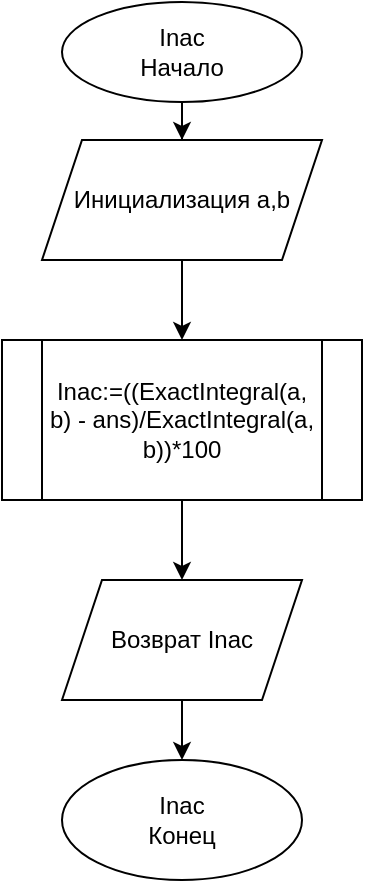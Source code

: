 <mxfile version="24.9.3">
  <diagram name="Страница — 1" id="RBFInK8rJXPCAJEENTS0">
    <mxGraphModel dx="1290" dy="1744" grid="1" gridSize="10" guides="1" tooltips="1" connect="1" arrows="1" fold="1" page="1" pageScale="1" pageWidth="827" pageHeight="1169" math="0" shadow="0">
      <root>
        <mxCell id="0" />
        <mxCell id="1" parent="0" />
        <mxCell id="UOKmmVly_Jt8t4fezgRh-2" style="edgeStyle=orthogonalEdgeStyle;rounded=0;orthogonalLoop=1;jettySize=auto;html=1;" edge="1" parent="1" source="UOKmmVly_Jt8t4fezgRh-1" target="UOKmmVly_Jt8t4fezgRh-3">
          <mxGeometry relative="1" as="geometry">
            <mxPoint x="110" y="-1090" as="targetPoint" />
          </mxGeometry>
        </mxCell>
        <mxCell id="UOKmmVly_Jt8t4fezgRh-1" value="Inac&lt;div&gt;Начало&lt;/div&gt;" style="ellipse;whiteSpace=wrap;html=1;" vertex="1" parent="1">
          <mxGeometry x="50" y="-1169" width="120" height="50" as="geometry" />
        </mxCell>
        <mxCell id="UOKmmVly_Jt8t4fezgRh-4" style="edgeStyle=orthogonalEdgeStyle;rounded=0;orthogonalLoop=1;jettySize=auto;html=1;" edge="1" parent="1" source="UOKmmVly_Jt8t4fezgRh-3" target="UOKmmVly_Jt8t4fezgRh-5">
          <mxGeometry relative="1" as="geometry">
            <mxPoint x="110" y="-1000" as="targetPoint" />
          </mxGeometry>
        </mxCell>
        <mxCell id="UOKmmVly_Jt8t4fezgRh-3" value="Инициализация a,b" style="shape=parallelogram;perimeter=parallelogramPerimeter;whiteSpace=wrap;html=1;fixedSize=1;" vertex="1" parent="1">
          <mxGeometry x="40" y="-1100" width="140" height="60" as="geometry" />
        </mxCell>
        <mxCell id="UOKmmVly_Jt8t4fezgRh-5" value="" style="rounded=0;whiteSpace=wrap;html=1;" vertex="1" parent="1">
          <mxGeometry x="20" y="-1000" width="180" height="80" as="geometry" />
        </mxCell>
        <mxCell id="UOKmmVly_Jt8t4fezgRh-7" style="edgeStyle=orthogonalEdgeStyle;rounded=0;orthogonalLoop=1;jettySize=auto;html=1;" edge="1" parent="1" source="UOKmmVly_Jt8t4fezgRh-6" target="UOKmmVly_Jt8t4fezgRh-8">
          <mxGeometry relative="1" as="geometry">
            <mxPoint x="110" y="-880" as="targetPoint" />
          </mxGeometry>
        </mxCell>
        <mxCell id="UOKmmVly_Jt8t4fezgRh-6" value="Inac:=((ExactIntegral(a, b) - ans)/ExactIntegral(a, b))*100" style="rounded=0;whiteSpace=wrap;html=1;" vertex="1" parent="1">
          <mxGeometry x="40" y="-1000" width="140" height="80" as="geometry" />
        </mxCell>
        <mxCell id="UOKmmVly_Jt8t4fezgRh-9" style="edgeStyle=orthogonalEdgeStyle;rounded=0;orthogonalLoop=1;jettySize=auto;html=1;" edge="1" parent="1" source="UOKmmVly_Jt8t4fezgRh-8" target="UOKmmVly_Jt8t4fezgRh-10">
          <mxGeometry relative="1" as="geometry">
            <mxPoint x="110" y="-790" as="targetPoint" />
          </mxGeometry>
        </mxCell>
        <mxCell id="UOKmmVly_Jt8t4fezgRh-8" value="Возврат Inac" style="shape=parallelogram;perimeter=parallelogramPerimeter;whiteSpace=wrap;html=1;fixedSize=1;" vertex="1" parent="1">
          <mxGeometry x="50" y="-880" width="120" height="60" as="geometry" />
        </mxCell>
        <mxCell id="UOKmmVly_Jt8t4fezgRh-10" value="Inac&lt;div&gt;Конец&lt;/div&gt;" style="ellipse;whiteSpace=wrap;html=1;" vertex="1" parent="1">
          <mxGeometry x="50" y="-790" width="120" height="60" as="geometry" />
        </mxCell>
      </root>
    </mxGraphModel>
  </diagram>
</mxfile>

